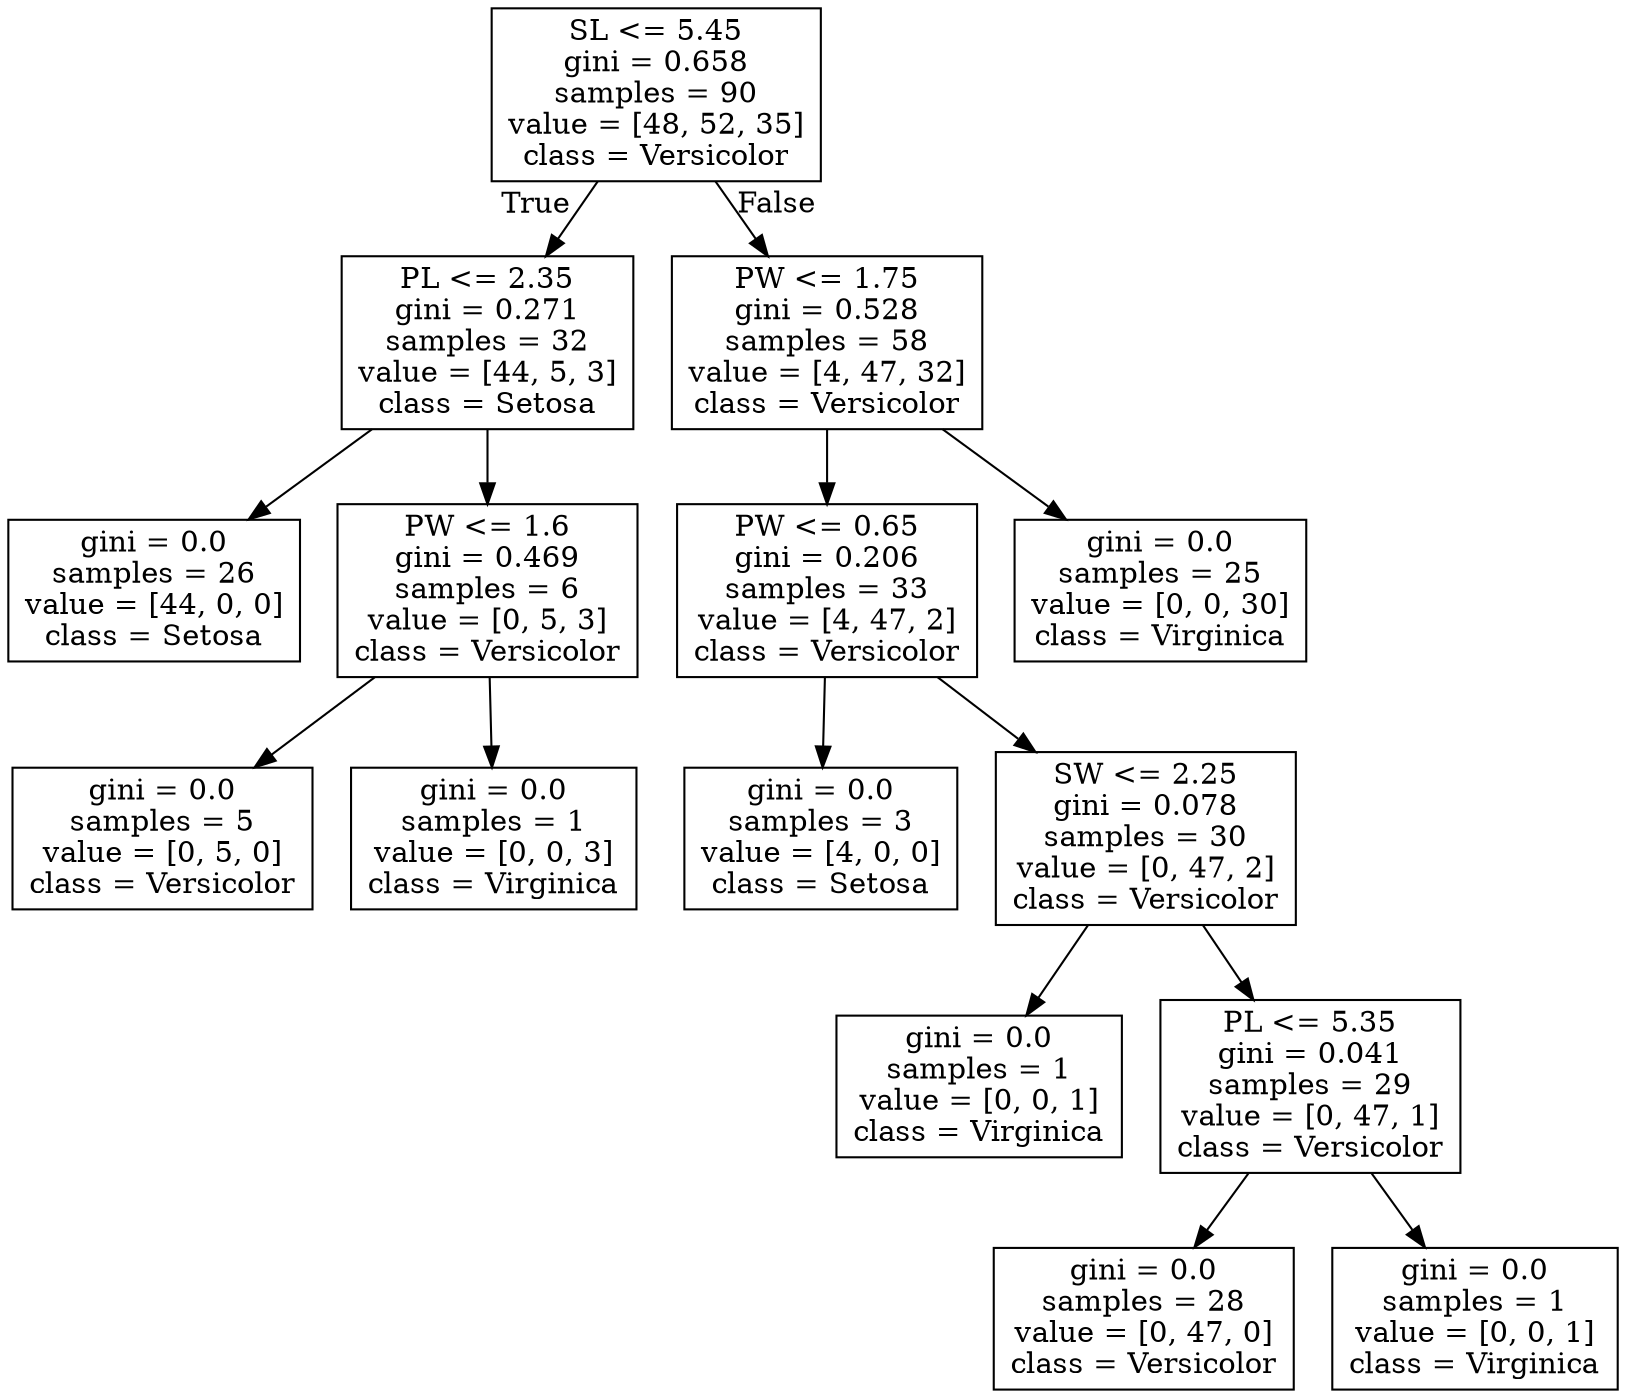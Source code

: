 digraph Tree {
node [shape=box] ;
0 [label="SL <= 5.45\ngini = 0.658\nsamples = 90\nvalue = [48, 52, 35]\nclass = Versicolor"] ;
1 [label="PL <= 2.35\ngini = 0.271\nsamples = 32\nvalue = [44, 5, 3]\nclass = Setosa"] ;
0 -> 1 [labeldistance=2.5, labelangle=45, headlabel="True"] ;
2 [label="gini = 0.0\nsamples = 26\nvalue = [44, 0, 0]\nclass = Setosa"] ;
1 -> 2 ;
3 [label="PW <= 1.6\ngini = 0.469\nsamples = 6\nvalue = [0, 5, 3]\nclass = Versicolor"] ;
1 -> 3 ;
4 [label="gini = 0.0\nsamples = 5\nvalue = [0, 5, 0]\nclass = Versicolor"] ;
3 -> 4 ;
5 [label="gini = 0.0\nsamples = 1\nvalue = [0, 0, 3]\nclass = Virginica"] ;
3 -> 5 ;
6 [label="PW <= 1.75\ngini = 0.528\nsamples = 58\nvalue = [4, 47, 32]\nclass = Versicolor"] ;
0 -> 6 [labeldistance=2.5, labelangle=-45, headlabel="False"] ;
7 [label="PW <= 0.65\ngini = 0.206\nsamples = 33\nvalue = [4, 47, 2]\nclass = Versicolor"] ;
6 -> 7 ;
8 [label="gini = 0.0\nsamples = 3\nvalue = [4, 0, 0]\nclass = Setosa"] ;
7 -> 8 ;
9 [label="SW <= 2.25\ngini = 0.078\nsamples = 30\nvalue = [0, 47, 2]\nclass = Versicolor"] ;
7 -> 9 ;
10 [label="gini = 0.0\nsamples = 1\nvalue = [0, 0, 1]\nclass = Virginica"] ;
9 -> 10 ;
11 [label="PL <= 5.35\ngini = 0.041\nsamples = 29\nvalue = [0, 47, 1]\nclass = Versicolor"] ;
9 -> 11 ;
12 [label="gini = 0.0\nsamples = 28\nvalue = [0, 47, 0]\nclass = Versicolor"] ;
11 -> 12 ;
13 [label="gini = 0.0\nsamples = 1\nvalue = [0, 0, 1]\nclass = Virginica"] ;
11 -> 13 ;
14 [label="gini = 0.0\nsamples = 25\nvalue = [0, 0, 30]\nclass = Virginica"] ;
6 -> 14 ;
}